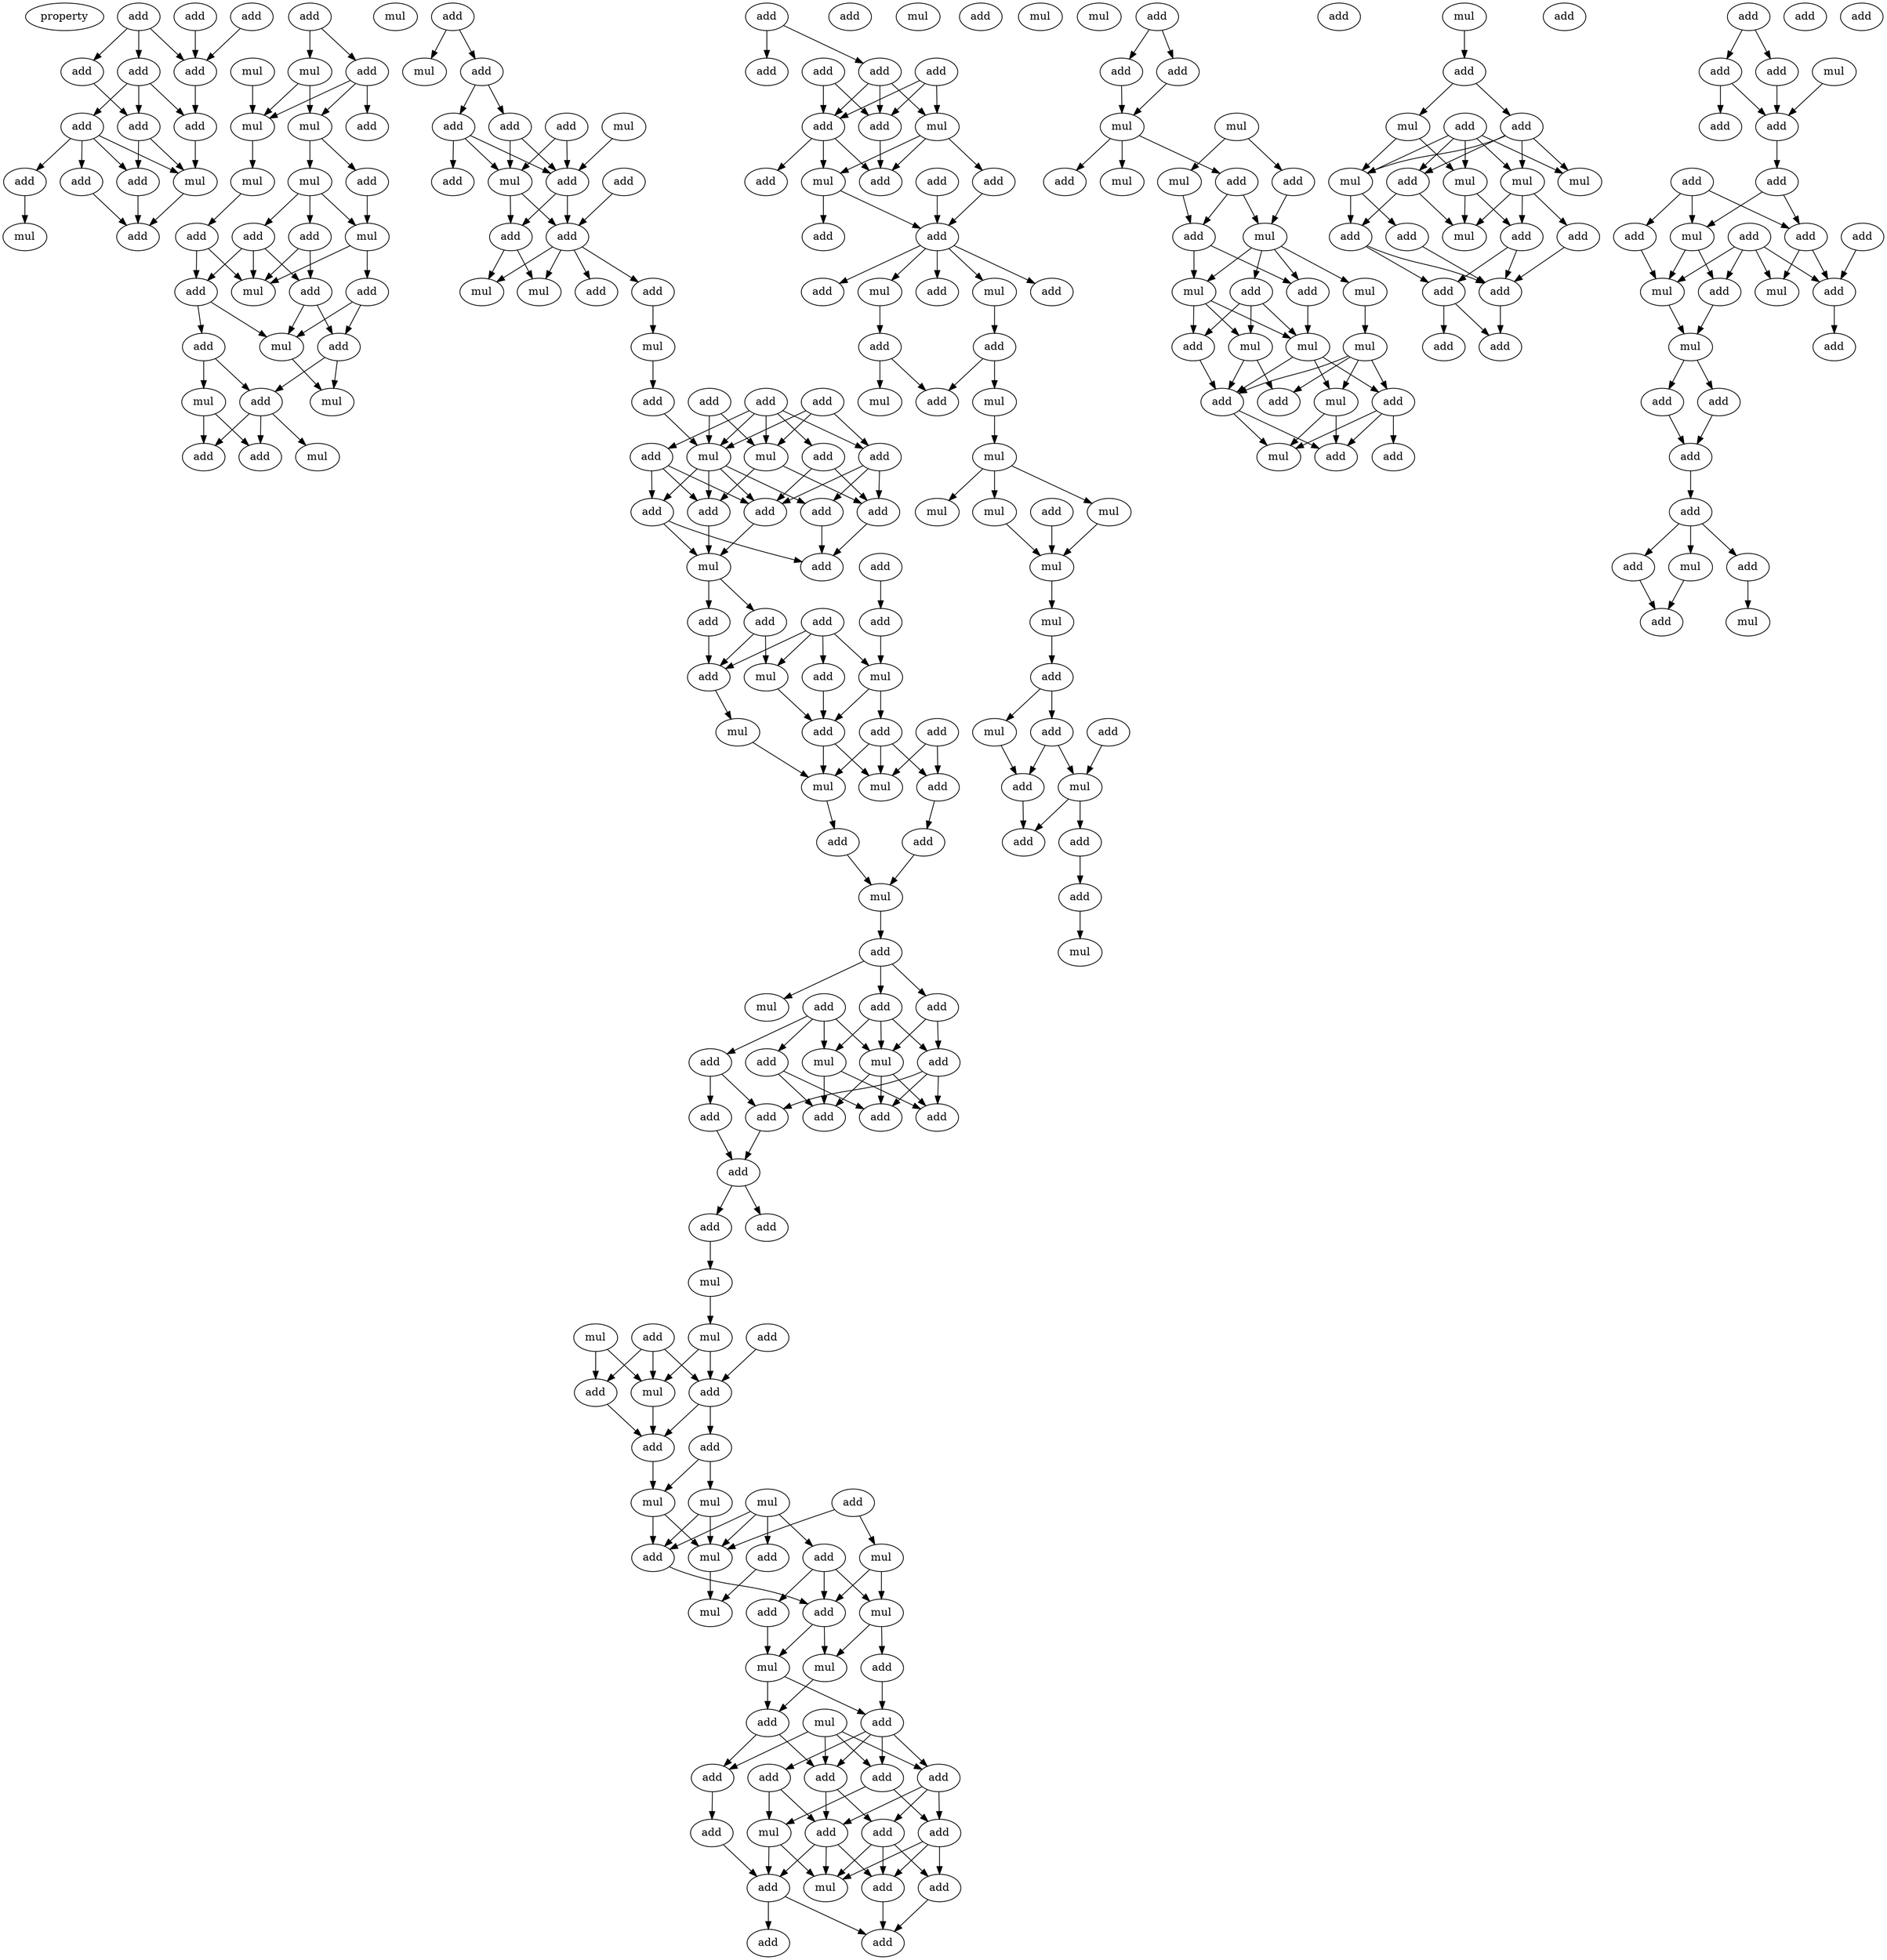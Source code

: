 digraph {
    node [fontcolor=black]
    property [mul=2,lf=1.8]
    0 [ label = add ];
    1 [ label = add ];
    2 [ label = add ];
    3 [ label = add ];
    4 [ label = add ];
    5 [ label = add ];
    6 [ label = add ];
    7 [ label = add ];
    8 [ label = add ];
    9 [ label = add ];
    10 [ label = add ];
    11 [ label = add ];
    12 [ label = mul ];
    13 [ label = add ];
    14 [ label = mul ];
    15 [ label = add ];
    16 [ label = mul ];
    17 [ label = mul ];
    18 [ label = add ];
    19 [ label = mul ];
    20 [ label = add ];
    21 [ label = mul ];
    22 [ label = add ];
    23 [ label = mul ];
    24 [ label = mul ];
    25 [ label = mul ];
    26 [ label = add ];
    27 [ label = add ];
    28 [ label = add ];
    29 [ label = add ];
    30 [ label = mul ];
    31 [ label = add ];
    32 [ label = add ];
    33 [ label = add ];
    34 [ label = add ];
    35 [ label = mul ];
    36 [ label = mul ];
    37 [ label = mul ];
    38 [ label = add ];
    39 [ label = mul ];
    40 [ label = add ];
    41 [ label = mul ];
    42 [ label = add ];
    43 [ label = add ];
    44 [ label = mul ];
    45 [ label = add ];
    46 [ label = mul ];
    47 [ label = add ];
    48 [ label = add ];
    49 [ label = add ];
    50 [ label = add ];
    51 [ label = mul ];
    52 [ label = add ];
    53 [ label = add ];
    54 [ label = add ];
    55 [ label = add ];
    56 [ label = add ];
    57 [ label = add ];
    58 [ label = mul ];
    59 [ label = mul ];
    60 [ label = mul ];
    61 [ label = add ];
    62 [ label = add ];
    63 [ label = add ];
    64 [ label = add ];
    65 [ label = add ];
    66 [ label = add ];
    67 [ label = mul ];
    68 [ label = mul ];
    69 [ label = add ];
    70 [ label = add ];
    71 [ label = add ];
    72 [ label = add ];
    73 [ label = add ];
    74 [ label = add ];
    75 [ label = add ];
    76 [ label = mul ];
    77 [ label = add ];
    78 [ label = add ];
    79 [ label = add ];
    80 [ label = add ];
    81 [ label = add ];
    82 [ label = mul ];
    83 [ label = add ];
    84 [ label = add ];
    85 [ label = mul ];
    86 [ label = add ];
    87 [ label = mul ];
    88 [ label = add ];
    89 [ label = add ];
    90 [ label = mul ];
    91 [ label = mul ];
    92 [ label = add ];
    93 [ label = add ];
    94 [ label = add ];
    95 [ label = mul ];
    96 [ label = add ];
    97 [ label = add ];
    98 [ label = mul ];
    99 [ label = add ];
    100 [ label = add ];
    101 [ label = add ];
    102 [ label = add ];
    103 [ label = add ];
    104 [ label = mul ];
    105 [ label = mul ];
    106 [ label = add ];
    107 [ label = add ];
    108 [ label = add ];
    109 [ label = add ];
    110 [ label = add ];
    111 [ label = add ];
    112 [ label = add ];
    113 [ label = add ];
    114 [ label = mul ];
    115 [ label = add ];
    116 [ label = mul ];
    117 [ label = mul ];
    118 [ label = add ];
    119 [ label = mul ];
    120 [ label = add ];
    121 [ label = add ];
    122 [ label = add ];
    123 [ label = add ];
    124 [ label = mul ];
    125 [ label = mul ];
    126 [ label = add ];
    127 [ label = mul ];
    128 [ label = mul ];
    129 [ label = add ];
    130 [ label = mul ];
    131 [ label = add ];
    132 [ label = add ];
    133 [ label = mul ];
    134 [ label = add ];
    135 [ label = mul ];
    136 [ label = add ];
    137 [ label = mul ];
    138 [ label = mul ];
    139 [ label = add ];
    140 [ label = add ];
    141 [ label = mul ];
    142 [ label = add ];
    143 [ label = add ];
    144 [ label = add ];
    145 [ label = add ];
    146 [ label = add ];
    147 [ label = add ];
    148 [ label = add ];
    149 [ label = add ];
    150 [ label = add ];
    151 [ label = mul ];
    152 [ label = add ];
    153 [ label = mul ];
    154 [ label = add ];
    155 [ label = add ];
    156 [ label = add ];
    157 [ label = add ];
    158 [ label = add ];
    159 [ label = add ];
    160 [ label = add ];
    161 [ label = add ];
    162 [ label = add ];
    163 [ label = add ];
    164 [ label = add ];
    165 [ label = add ];
    166 [ label = add ];
    167 [ label = mul ];
    168 [ label = add ];
    169 [ label = add ];
    170 [ label = mul ];
    171 [ label = add ];
    172 [ label = add ];
    173 [ label = add ];
    174 [ label = add ];
    175 [ label = add ];
    176 [ label = mul ];
    177 [ label = add ];
    178 [ label = mul ];
    179 [ label = add ];
    180 [ label = add ];
    181 [ label = add ];
    182 [ label = mul ];
    183 [ label = mul ];
    184 [ label = mul ];
    185 [ label = add ];
    186 [ label = add ];
    187 [ label = mul ];
    188 [ label = mul ];
    189 [ label = mul ];
    190 [ label = mul ];
    191 [ label = mul ];
    192 [ label = add ];
    193 [ label = mul ];
    194 [ label = mul ];
    195 [ label = mul ];
    196 [ label = add ];
    197 [ label = add ];
    198 [ label = add ];
    199 [ label = mul ];
    200 [ label = add ];
    201 [ label = mul ];
    202 [ label = add ];
    203 [ label = add ];
    204 [ label = add ];
    205 [ label = mul ];
    206 [ label = add ];
    207 [ label = add ];
    208 [ label = add ];
    209 [ label = mul ];
    210 [ label = mul ];
    211 [ label = add ];
    212 [ label = mul ];
    213 [ label = add ];
    214 [ label = mul ];
    215 [ label = add ];
    216 [ label = add ];
    217 [ label = mul ];
    218 [ label = mul ];
    219 [ label = mul ];
    220 [ label = add ];
    221 [ label = add ];
    222 [ label = mul ];
    223 [ label = mul ];
    224 [ label = add ];
    225 [ label = mul ];
    226 [ label = add ];
    227 [ label = add ];
    228 [ label = mul ];
    229 [ label = add ];
    230 [ label = add ];
    231 [ label = mul ];
    232 [ label = add ];
    233 [ label = add ];
    234 [ label = mul ];
    235 [ label = add ];
    236 [ label = add ];
    237 [ label = add ];
    238 [ label = add ];
    239 [ label = mul ];
    240 [ label = mul ];
    241 [ label = add ];
    242 [ label = mul ];
    243 [ label = mul ];
    244 [ label = mul ];
    245 [ label = add ];
    246 [ label = add ];
    247 [ label = add ];
    248 [ label = mul ];
    249 [ label = add ];
    250 [ label = add ];
    251 [ label = add ];
    252 [ label = add ];
    253 [ label = add ];
    254 [ label = add ];
    255 [ label = add ];
    256 [ label = add ];
    257 [ label = mul ];
    258 [ label = add ];
    259 [ label = add ];
    260 [ label = add ];
    261 [ label = add ];
    262 [ label = add ];
    263 [ label = add ];
    264 [ label = mul ];
    265 [ label = add ];
    266 [ label = add ];
    267 [ label = add ];
    268 [ label = add ];
    269 [ label = add ];
    270 [ label = mul ];
    271 [ label = add ];
    272 [ label = mul ];
    273 [ label = add ];
    274 [ label = mul ];
    275 [ label = add ];
    276 [ label = add ];
    277 [ label = add ];
    278 [ label = add ];
    279 [ label = mul ];
    280 [ label = add ];
    281 [ label = add ];
    282 [ label = add ];
    283 [ label = mul ];
    0 -> 4 [ name = 0 ];
    1 -> 4 [ name = 1 ];
    2 -> 3 [ name = 2 ];
    2 -> 4 [ name = 3 ];
    2 -> 5 [ name = 4 ];
    3 -> 6 [ name = 5 ];
    3 -> 7 [ name = 6 ];
    3 -> 8 [ name = 7 ];
    4 -> 7 [ name = 8 ];
    5 -> 6 [ name = 9 ];
    6 -> 9 [ name = 10 ];
    6 -> 12 [ name = 11 ];
    7 -> 12 [ name = 12 ];
    8 -> 9 [ name = 13 ];
    8 -> 10 [ name = 14 ];
    8 -> 11 [ name = 15 ];
    8 -> 12 [ name = 16 ];
    9 -> 13 [ name = 17 ];
    10 -> 14 [ name = 18 ];
    11 -> 13 [ name = 19 ];
    12 -> 13 [ name = 20 ];
    15 -> 17 [ name = 21 ];
    15 -> 18 [ name = 22 ];
    16 -> 19 [ name = 23 ];
    17 -> 19 [ name = 24 ];
    17 -> 21 [ name = 25 ];
    18 -> 19 [ name = 26 ];
    18 -> 20 [ name = 27 ];
    18 -> 21 [ name = 28 ];
    19 -> 23 [ name = 29 ];
    21 -> 22 [ name = 30 ];
    21 -> 24 [ name = 31 ];
    22 -> 25 [ name = 32 ];
    23 -> 28 [ name = 33 ];
    24 -> 25 [ name = 34 ];
    24 -> 26 [ name = 35 ];
    24 -> 27 [ name = 36 ];
    25 -> 29 [ name = 37 ];
    25 -> 30 [ name = 38 ];
    26 -> 30 [ name = 39 ];
    26 -> 31 [ name = 40 ];
    26 -> 32 [ name = 41 ];
    27 -> 30 [ name = 42 ];
    27 -> 31 [ name = 43 ];
    28 -> 30 [ name = 44 ];
    28 -> 32 [ name = 45 ];
    29 -> 33 [ name = 46 ];
    29 -> 35 [ name = 47 ];
    31 -> 33 [ name = 48 ];
    31 -> 35 [ name = 49 ];
    32 -> 34 [ name = 50 ];
    32 -> 35 [ name = 51 ];
    33 -> 37 [ name = 52 ];
    33 -> 38 [ name = 53 ];
    34 -> 38 [ name = 54 ];
    34 -> 39 [ name = 55 ];
    35 -> 37 [ name = 56 ];
    38 -> 40 [ name = 57 ];
    38 -> 41 [ name = 58 ];
    38 -> 42 [ name = 59 ];
    39 -> 40 [ name = 60 ];
    39 -> 42 [ name = 61 ];
    43 -> 44 [ name = 62 ];
    43 -> 45 [ name = 63 ];
    45 -> 47 [ name = 64 ];
    45 -> 48 [ name = 65 ];
    46 -> 53 [ name = 66 ];
    47 -> 51 [ name = 67 ];
    47 -> 53 [ name = 68 ];
    48 -> 51 [ name = 69 ];
    48 -> 52 [ name = 70 ];
    48 -> 53 [ name = 71 ];
    49 -> 51 [ name = 72 ];
    49 -> 53 [ name = 73 ];
    50 -> 54 [ name = 74 ];
    51 -> 54 [ name = 75 ];
    51 -> 55 [ name = 76 ];
    53 -> 54 [ name = 77 ];
    53 -> 55 [ name = 78 ];
    54 -> 56 [ name = 79 ];
    54 -> 57 [ name = 80 ];
    54 -> 58 [ name = 81 ];
    54 -> 59 [ name = 82 ];
    55 -> 58 [ name = 83 ];
    55 -> 59 [ name = 84 ];
    57 -> 60 [ name = 85 ];
    60 -> 62 [ name = 86 ];
    61 -> 65 [ name = 87 ];
    61 -> 67 [ name = 88 ];
    61 -> 68 [ name = 89 ];
    62 -> 67 [ name = 90 ];
    63 -> 67 [ name = 91 ];
    63 -> 68 [ name = 92 ];
    64 -> 65 [ name = 93 ];
    64 -> 66 [ name = 94 ];
    64 -> 67 [ name = 95 ];
    64 -> 68 [ name = 96 ];
    64 -> 69 [ name = 97 ];
    65 -> 70 [ name = 98 ];
    65 -> 71 [ name = 99 ];
    65 -> 72 [ name = 100 ];
    66 -> 70 [ name = 101 ];
    66 -> 73 [ name = 102 ];
    66 -> 74 [ name = 103 ];
    67 -> 70 [ name = 104 ];
    67 -> 72 [ name = 105 ];
    67 -> 73 [ name = 106 ];
    67 -> 74 [ name = 107 ];
    68 -> 71 [ name = 108 ];
    68 -> 73 [ name = 109 ];
    69 -> 70 [ name = 110 ];
    69 -> 71 [ name = 111 ];
    70 -> 76 [ name = 112 ];
    71 -> 77 [ name = 113 ];
    72 -> 77 [ name = 114 ];
    73 -> 76 [ name = 115 ];
    74 -> 76 [ name = 116 ];
    74 -> 77 [ name = 117 ];
    75 -> 80 [ name = 118 ];
    76 -> 78 [ name = 119 ];
    76 -> 81 [ name = 120 ];
    78 -> 82 [ name = 121 ];
    78 -> 84 [ name = 122 ];
    79 -> 82 [ name = 123 ];
    79 -> 83 [ name = 124 ];
    79 -> 84 [ name = 125 ];
    79 -> 85 [ name = 126 ];
    80 -> 85 [ name = 127 ];
    81 -> 84 [ name = 128 ];
    82 -> 88 [ name = 129 ];
    83 -> 88 [ name = 130 ];
    84 -> 87 [ name = 131 ];
    85 -> 86 [ name = 132 ];
    85 -> 88 [ name = 133 ];
    86 -> 90 [ name = 134 ];
    86 -> 91 [ name = 135 ];
    86 -> 92 [ name = 136 ];
    87 -> 90 [ name = 137 ];
    88 -> 90 [ name = 138 ];
    88 -> 91 [ name = 139 ];
    89 -> 91 [ name = 140 ];
    89 -> 92 [ name = 141 ];
    90 -> 93 [ name = 142 ];
    92 -> 94 [ name = 143 ];
    93 -> 95 [ name = 144 ];
    94 -> 95 [ name = 145 ];
    95 -> 96 [ name = 146 ];
    96 -> 98 [ name = 147 ];
    96 -> 99 [ name = 148 ];
    96 -> 100 [ name = 149 ];
    97 -> 101 [ name = 150 ];
    97 -> 103 [ name = 151 ];
    97 -> 104 [ name = 152 ];
    97 -> 105 [ name = 153 ];
    99 -> 102 [ name = 154 ];
    99 -> 104 [ name = 155 ];
    99 -> 105 [ name = 156 ];
    100 -> 102 [ name = 157 ];
    100 -> 104 [ name = 158 ];
    101 -> 107 [ name = 159 ];
    101 -> 110 [ name = 160 ];
    102 -> 107 [ name = 161 ];
    102 -> 108 [ name = 162 ];
    102 -> 109 [ name = 163 ];
    103 -> 106 [ name = 164 ];
    103 -> 108 [ name = 165 ];
    104 -> 107 [ name = 166 ];
    104 -> 109 [ name = 167 ];
    104 -> 110 [ name = 168 ];
    105 -> 109 [ name = 169 ];
    105 -> 110 [ name = 170 ];
    106 -> 111 [ name = 171 ];
    108 -> 111 [ name = 172 ];
    111 -> 112 [ name = 173 ];
    111 -> 113 [ name = 174 ];
    112 -> 114 [ name = 175 ];
    114 -> 116 [ name = 176 ];
    115 -> 120 [ name = 177 ];
    116 -> 119 [ name = 178 ];
    116 -> 120 [ name = 179 ];
    117 -> 119 [ name = 180 ];
    117 -> 121 [ name = 181 ];
    118 -> 119 [ name = 182 ];
    118 -> 120 [ name = 183 ];
    118 -> 121 [ name = 184 ];
    119 -> 122 [ name = 185 ];
    120 -> 122 [ name = 186 ];
    120 -> 123 [ name = 187 ];
    121 -> 122 [ name = 188 ];
    122 -> 127 [ name = 189 ];
    123 -> 124 [ name = 190 ];
    123 -> 127 [ name = 191 ];
    124 -> 128 [ name = 192 ];
    124 -> 132 [ name = 193 ];
    125 -> 128 [ name = 194 ];
    125 -> 129 [ name = 195 ];
    125 -> 131 [ name = 196 ];
    125 -> 132 [ name = 197 ];
    126 -> 128 [ name = 198 ];
    126 -> 130 [ name = 199 ];
    127 -> 128 [ name = 200 ];
    127 -> 132 [ name = 201 ];
    128 -> 135 [ name = 202 ];
    129 -> 135 [ name = 203 ];
    130 -> 133 [ name = 204 ];
    130 -> 134 [ name = 205 ];
    131 -> 133 [ name = 206 ];
    131 -> 134 [ name = 207 ];
    131 -> 136 [ name = 208 ];
    132 -> 134 [ name = 209 ];
    133 -> 138 [ name = 210 ];
    133 -> 139 [ name = 211 ];
    134 -> 137 [ name = 212 ];
    134 -> 138 [ name = 213 ];
    136 -> 137 [ name = 214 ];
    137 -> 140 [ name = 215 ];
    137 -> 142 [ name = 216 ];
    138 -> 140 [ name = 217 ];
    139 -> 142 [ name = 218 ];
    140 -> 144 [ name = 219 ];
    140 -> 147 [ name = 220 ];
    141 -> 143 [ name = 221 ];
    141 -> 144 [ name = 222 ];
    141 -> 145 [ name = 223 ];
    141 -> 147 [ name = 224 ];
    142 -> 143 [ name = 225 ];
    142 -> 145 [ name = 226 ];
    142 -> 146 [ name = 227 ];
    142 -> 147 [ name = 228 ];
    143 -> 148 [ name = 229 ];
    143 -> 149 [ name = 230 ];
    143 -> 152 [ name = 231 ];
    144 -> 150 [ name = 232 ];
    145 -> 151 [ name = 233 ];
    145 -> 152 [ name = 234 ];
    146 -> 149 [ name = 235 ];
    146 -> 151 [ name = 236 ];
    147 -> 148 [ name = 237 ];
    147 -> 149 [ name = 238 ];
    148 -> 153 [ name = 239 ];
    148 -> 154 [ name = 240 ];
    148 -> 156 [ name = 241 ];
    149 -> 153 [ name = 242 ];
    149 -> 155 [ name = 243 ];
    149 -> 156 [ name = 244 ];
    150 -> 155 [ name = 245 ];
    151 -> 153 [ name = 246 ];
    151 -> 155 [ name = 247 ];
    152 -> 153 [ name = 248 ];
    152 -> 154 [ name = 249 ];
    152 -> 156 [ name = 250 ];
    154 -> 158 [ name = 251 ];
    155 -> 157 [ name = 252 ];
    155 -> 158 [ name = 253 ];
    156 -> 158 [ name = 254 ];
    159 -> 161 [ name = 255 ];
    159 -> 163 [ name = 256 ];
    162 -> 165 [ name = 257 ];
    162 -> 166 [ name = 258 ];
    163 -> 165 [ name = 259 ];
    163 -> 166 [ name = 260 ];
    163 -> 167 [ name = 261 ];
    164 -> 165 [ name = 262 ];
    164 -> 166 [ name = 263 ];
    164 -> 167 [ name = 264 ];
    165 -> 168 [ name = 265 ];
    165 -> 170 [ name = 266 ];
    165 -> 171 [ name = 267 ];
    166 -> 168 [ name = 268 ];
    167 -> 168 [ name = 269 ];
    167 -> 169 [ name = 270 ];
    167 -> 170 [ name = 271 ];
    169 -> 174 [ name = 272 ];
    170 -> 173 [ name = 273 ];
    170 -> 174 [ name = 274 ];
    172 -> 174 [ name = 275 ];
    174 -> 175 [ name = 276 ];
    174 -> 176 [ name = 277 ];
    174 -> 177 [ name = 278 ];
    174 -> 178 [ name = 279 ];
    174 -> 179 [ name = 280 ];
    176 -> 181 [ name = 281 ];
    178 -> 180 [ name = 282 ];
    180 -> 184 [ name = 283 ];
    180 -> 185 [ name = 284 ];
    181 -> 183 [ name = 285 ];
    181 -> 185 [ name = 286 ];
    184 -> 187 [ name = 287 ];
    187 -> 188 [ name = 288 ];
    187 -> 189 [ name = 289 ];
    187 -> 191 [ name = 290 ];
    189 -> 193 [ name = 291 ];
    191 -> 193 [ name = 292 ];
    192 -> 193 [ name = 293 ];
    193 -> 195 [ name = 294 ];
    195 -> 196 [ name = 295 ];
    196 -> 197 [ name = 296 ];
    196 -> 199 [ name = 297 ];
    197 -> 200 [ name = 298 ];
    197 -> 201 [ name = 299 ];
    198 -> 201 [ name = 300 ];
    199 -> 200 [ name = 301 ];
    200 -> 203 [ name = 302 ];
    201 -> 202 [ name = 303 ];
    201 -> 203 [ name = 304 ];
    202 -> 204 [ name = 305 ];
    204 -> 205 [ name = 306 ];
    206 -> 207 [ name = 307 ];
    206 -> 208 [ name = 308 ];
    207 -> 210 [ name = 309 ];
    208 -> 210 [ name = 310 ];
    209 -> 212 [ name = 311 ];
    209 -> 213 [ name = 312 ];
    210 -> 211 [ name = 313 ];
    210 -> 214 [ name = 314 ];
    210 -> 215 [ name = 315 ];
    212 -> 216 [ name = 316 ];
    213 -> 217 [ name = 317 ];
    215 -> 216 [ name = 318 ];
    215 -> 217 [ name = 319 ];
    216 -> 218 [ name = 320 ];
    216 -> 220 [ name = 321 ];
    217 -> 218 [ name = 322 ];
    217 -> 219 [ name = 323 ];
    217 -> 220 [ name = 324 ];
    217 -> 221 [ name = 325 ];
    218 -> 223 [ name = 326 ];
    218 -> 224 [ name = 327 ];
    218 -> 225 [ name = 328 ];
    219 -> 222 [ name = 329 ];
    220 -> 223 [ name = 330 ];
    221 -> 223 [ name = 331 ];
    221 -> 224 [ name = 332 ];
    221 -> 225 [ name = 333 ];
    222 -> 226 [ name = 334 ];
    222 -> 227 [ name = 335 ];
    222 -> 228 [ name = 336 ];
    222 -> 229 [ name = 337 ];
    223 -> 227 [ name = 338 ];
    223 -> 228 [ name = 339 ];
    223 -> 229 [ name = 340 ];
    224 -> 227 [ name = 341 ];
    225 -> 226 [ name = 342 ];
    225 -> 227 [ name = 343 ];
    227 -> 231 [ name = 344 ];
    227 -> 232 [ name = 345 ];
    228 -> 231 [ name = 346 ];
    228 -> 232 [ name = 347 ];
    229 -> 230 [ name = 348 ];
    229 -> 231 [ name = 349 ];
    229 -> 232 [ name = 350 ];
    234 -> 236 [ name = 351 ];
    236 -> 238 [ name = 352 ];
    236 -> 239 [ name = 353 ];
    237 -> 240 [ name = 354 ];
    237 -> 241 [ name = 355 ];
    237 -> 242 [ name = 356 ];
    237 -> 243 [ name = 357 ];
    237 -> 244 [ name = 358 ];
    238 -> 241 [ name = 359 ];
    238 -> 242 [ name = 360 ];
    238 -> 243 [ name = 361 ];
    238 -> 244 [ name = 362 ];
    239 -> 240 [ name = 363 ];
    239 -> 244 [ name = 364 ];
    240 -> 248 [ name = 365 ];
    240 -> 249 [ name = 366 ];
    241 -> 245 [ name = 367 ];
    241 -> 248 [ name = 368 ];
    243 -> 246 [ name = 369 ];
    243 -> 248 [ name = 370 ];
    243 -> 249 [ name = 371 ];
    244 -> 245 [ name = 372 ];
    244 -> 247 [ name = 373 ];
    245 -> 250 [ name = 374 ];
    245 -> 251 [ name = 375 ];
    246 -> 251 [ name = 376 ];
    247 -> 251 [ name = 377 ];
    249 -> 250 [ name = 378 ];
    249 -> 251 [ name = 379 ];
    250 -> 252 [ name = 380 ];
    250 -> 253 [ name = 381 ];
    251 -> 252 [ name = 382 ];
    254 -> 258 [ name = 383 ];
    254 -> 259 [ name = 384 ];
    257 -> 261 [ name = 385 ];
    258 -> 260 [ name = 386 ];
    258 -> 261 [ name = 387 ];
    259 -> 261 [ name = 388 ];
    261 -> 262 [ name = 389 ];
    262 -> 264 [ name = 390 ];
    262 -> 267 [ name = 391 ];
    263 -> 264 [ name = 392 ];
    263 -> 265 [ name = 393 ];
    263 -> 267 [ name = 394 ];
    264 -> 271 [ name = 395 ];
    264 -> 272 [ name = 396 ];
    265 -> 272 [ name = 397 ];
    266 -> 269 [ name = 398 ];
    267 -> 269 [ name = 399 ];
    267 -> 270 [ name = 400 ];
    268 -> 269 [ name = 401 ];
    268 -> 270 [ name = 402 ];
    268 -> 271 [ name = 403 ];
    268 -> 272 [ name = 404 ];
    269 -> 273 [ name = 405 ];
    271 -> 274 [ name = 406 ];
    272 -> 274 [ name = 407 ];
    274 -> 275 [ name = 408 ];
    274 -> 276 [ name = 409 ];
    275 -> 277 [ name = 410 ];
    276 -> 277 [ name = 411 ];
    277 -> 278 [ name = 412 ];
    278 -> 279 [ name = 413 ];
    278 -> 280 [ name = 414 ];
    278 -> 281 [ name = 415 ];
    279 -> 282 [ name = 416 ];
    280 -> 282 [ name = 417 ];
    281 -> 283 [ name = 418 ];
}
